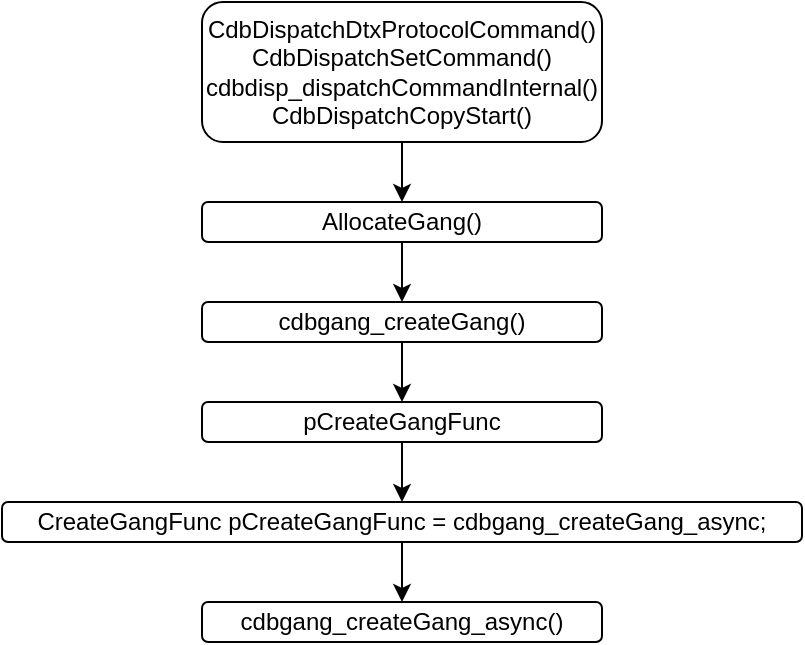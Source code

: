 <mxfile version="21.5.2" type="github">
  <diagram name="第 1 页" id="k4pJQOgZ1tILaU05VPgU">
    <mxGraphModel dx="980" dy="780" grid="1" gridSize="10" guides="1" tooltips="1" connect="1" arrows="1" fold="1" page="1" pageScale="1" pageWidth="1654" pageHeight="2336" math="0" shadow="0">
      <root>
        <mxCell id="0" />
        <mxCell id="1" parent="0" />
        <mxCell id="rOl6yIN_jlK5tiiyF6tg-1" value="cdbgang_createGang_async()" style="rounded=1;whiteSpace=wrap;html=1;" vertex="1" parent="1">
          <mxGeometry x="340" y="380" width="200" height="20" as="geometry" />
        </mxCell>
        <mxCell id="rOl6yIN_jlK5tiiyF6tg-13" style="edgeStyle=orthogonalEdgeStyle;rounded=0;orthogonalLoop=1;jettySize=auto;html=1;exitX=0.5;exitY=1;exitDx=0;exitDy=0;entryX=0.5;entryY=0;entryDx=0;entryDy=0;" edge="1" parent="1" source="rOl6yIN_jlK5tiiyF6tg-2" target="rOl6yIN_jlK5tiiyF6tg-1">
          <mxGeometry relative="1" as="geometry" />
        </mxCell>
        <mxCell id="rOl6yIN_jlK5tiiyF6tg-2" value="CreateGangFunc pCreateGangFunc = cdbgang_createGang_async;" style="rounded=1;whiteSpace=wrap;html=1;" vertex="1" parent="1">
          <mxGeometry x="240" y="330" width="400" height="20" as="geometry" />
        </mxCell>
        <mxCell id="rOl6yIN_jlK5tiiyF6tg-11" style="edgeStyle=orthogonalEdgeStyle;rounded=0;orthogonalLoop=1;jettySize=auto;html=1;exitX=0.5;exitY=1;exitDx=0;exitDy=0;entryX=0.5;entryY=0;entryDx=0;entryDy=0;" edge="1" parent="1" source="rOl6yIN_jlK5tiiyF6tg-3" target="rOl6yIN_jlK5tiiyF6tg-4">
          <mxGeometry relative="1" as="geometry" />
        </mxCell>
        <mxCell id="rOl6yIN_jlK5tiiyF6tg-3" value="cdbgang_createGang()" style="rounded=1;whiteSpace=wrap;html=1;" vertex="1" parent="1">
          <mxGeometry x="340" y="230" width="200" height="20" as="geometry" />
        </mxCell>
        <mxCell id="rOl6yIN_jlK5tiiyF6tg-12" style="edgeStyle=orthogonalEdgeStyle;rounded=0;orthogonalLoop=1;jettySize=auto;html=1;exitX=0.5;exitY=1;exitDx=0;exitDy=0;entryX=0.5;entryY=0;entryDx=0;entryDy=0;" edge="1" parent="1" source="rOl6yIN_jlK5tiiyF6tg-4" target="rOl6yIN_jlK5tiiyF6tg-2">
          <mxGeometry relative="1" as="geometry" />
        </mxCell>
        <mxCell id="rOl6yIN_jlK5tiiyF6tg-4" value="pCreateGangFunc" style="rounded=1;whiteSpace=wrap;html=1;" vertex="1" parent="1">
          <mxGeometry x="340" y="280" width="200" height="20" as="geometry" />
        </mxCell>
        <mxCell id="rOl6yIN_jlK5tiiyF6tg-10" style="edgeStyle=orthogonalEdgeStyle;rounded=0;orthogonalLoop=1;jettySize=auto;html=1;exitX=0.5;exitY=1;exitDx=0;exitDy=0;entryX=0.5;entryY=0;entryDx=0;entryDy=0;" edge="1" parent="1" source="rOl6yIN_jlK5tiiyF6tg-6" target="rOl6yIN_jlK5tiiyF6tg-3">
          <mxGeometry relative="1" as="geometry" />
        </mxCell>
        <mxCell id="rOl6yIN_jlK5tiiyF6tg-6" value="AllocateGang()" style="rounded=1;whiteSpace=wrap;html=1;" vertex="1" parent="1">
          <mxGeometry x="340" y="180" width="200" height="20" as="geometry" />
        </mxCell>
        <mxCell id="rOl6yIN_jlK5tiiyF6tg-8" style="edgeStyle=orthogonalEdgeStyle;rounded=0;orthogonalLoop=1;jettySize=auto;html=1;exitX=0.5;exitY=1;exitDx=0;exitDy=0;entryX=0.5;entryY=0;entryDx=0;entryDy=0;" edge="1" parent="1" source="rOl6yIN_jlK5tiiyF6tg-7" target="rOl6yIN_jlK5tiiyF6tg-6">
          <mxGeometry relative="1" as="geometry" />
        </mxCell>
        <mxCell id="rOl6yIN_jlK5tiiyF6tg-7" value="&lt;div&gt;CdbDispatchDtxProtocolCommand()&lt;/div&gt;&lt;div&gt;CdbDispatchSetCommand()&lt;/div&gt;&lt;div&gt;cdbdisp_dispatchCommandInternal()&lt;/div&gt;&lt;div&gt;CdbDispatchCopyStart()&lt;/div&gt;" style="rounded=1;whiteSpace=wrap;html=1;" vertex="1" parent="1">
          <mxGeometry x="340" y="80" width="200" height="70" as="geometry" />
        </mxCell>
      </root>
    </mxGraphModel>
  </diagram>
</mxfile>
